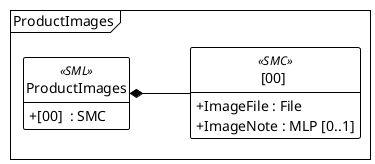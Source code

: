 @startuml
!theme plain
left to right direction
hide class circle
hide class methods
skinparam classAttributeIconSize 0
' skinparam linetype polyline
skinparam linetype ortho

mainframe  ProductImages

class "ProductImages" as ID00000001 <<SML>> {
  +[00]  : SMC
}

class "[00] " as ID00000002 <<SMC>> {
  +ImageFile : File
  +ImageNote : MLP [0..1]
}

ID00000001 *--  ID00000002 : ""
@enduml
